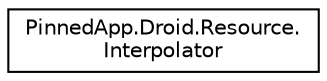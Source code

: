 digraph "Graphical Class Hierarchy"
{
  edge [fontname="Helvetica",fontsize="10",labelfontname="Helvetica",labelfontsize="10"];
  node [fontname="Helvetica",fontsize="10",shape=record];
  rankdir="LR";
  Node0 [label="PinnedApp.Droid.Resource.\lInterpolator",height=0.2,width=0.4,color="black", fillcolor="white", style="filled",URL="$class_pinned_app_1_1_droid_1_1_resource_1_1_interpolator.html"];
}
